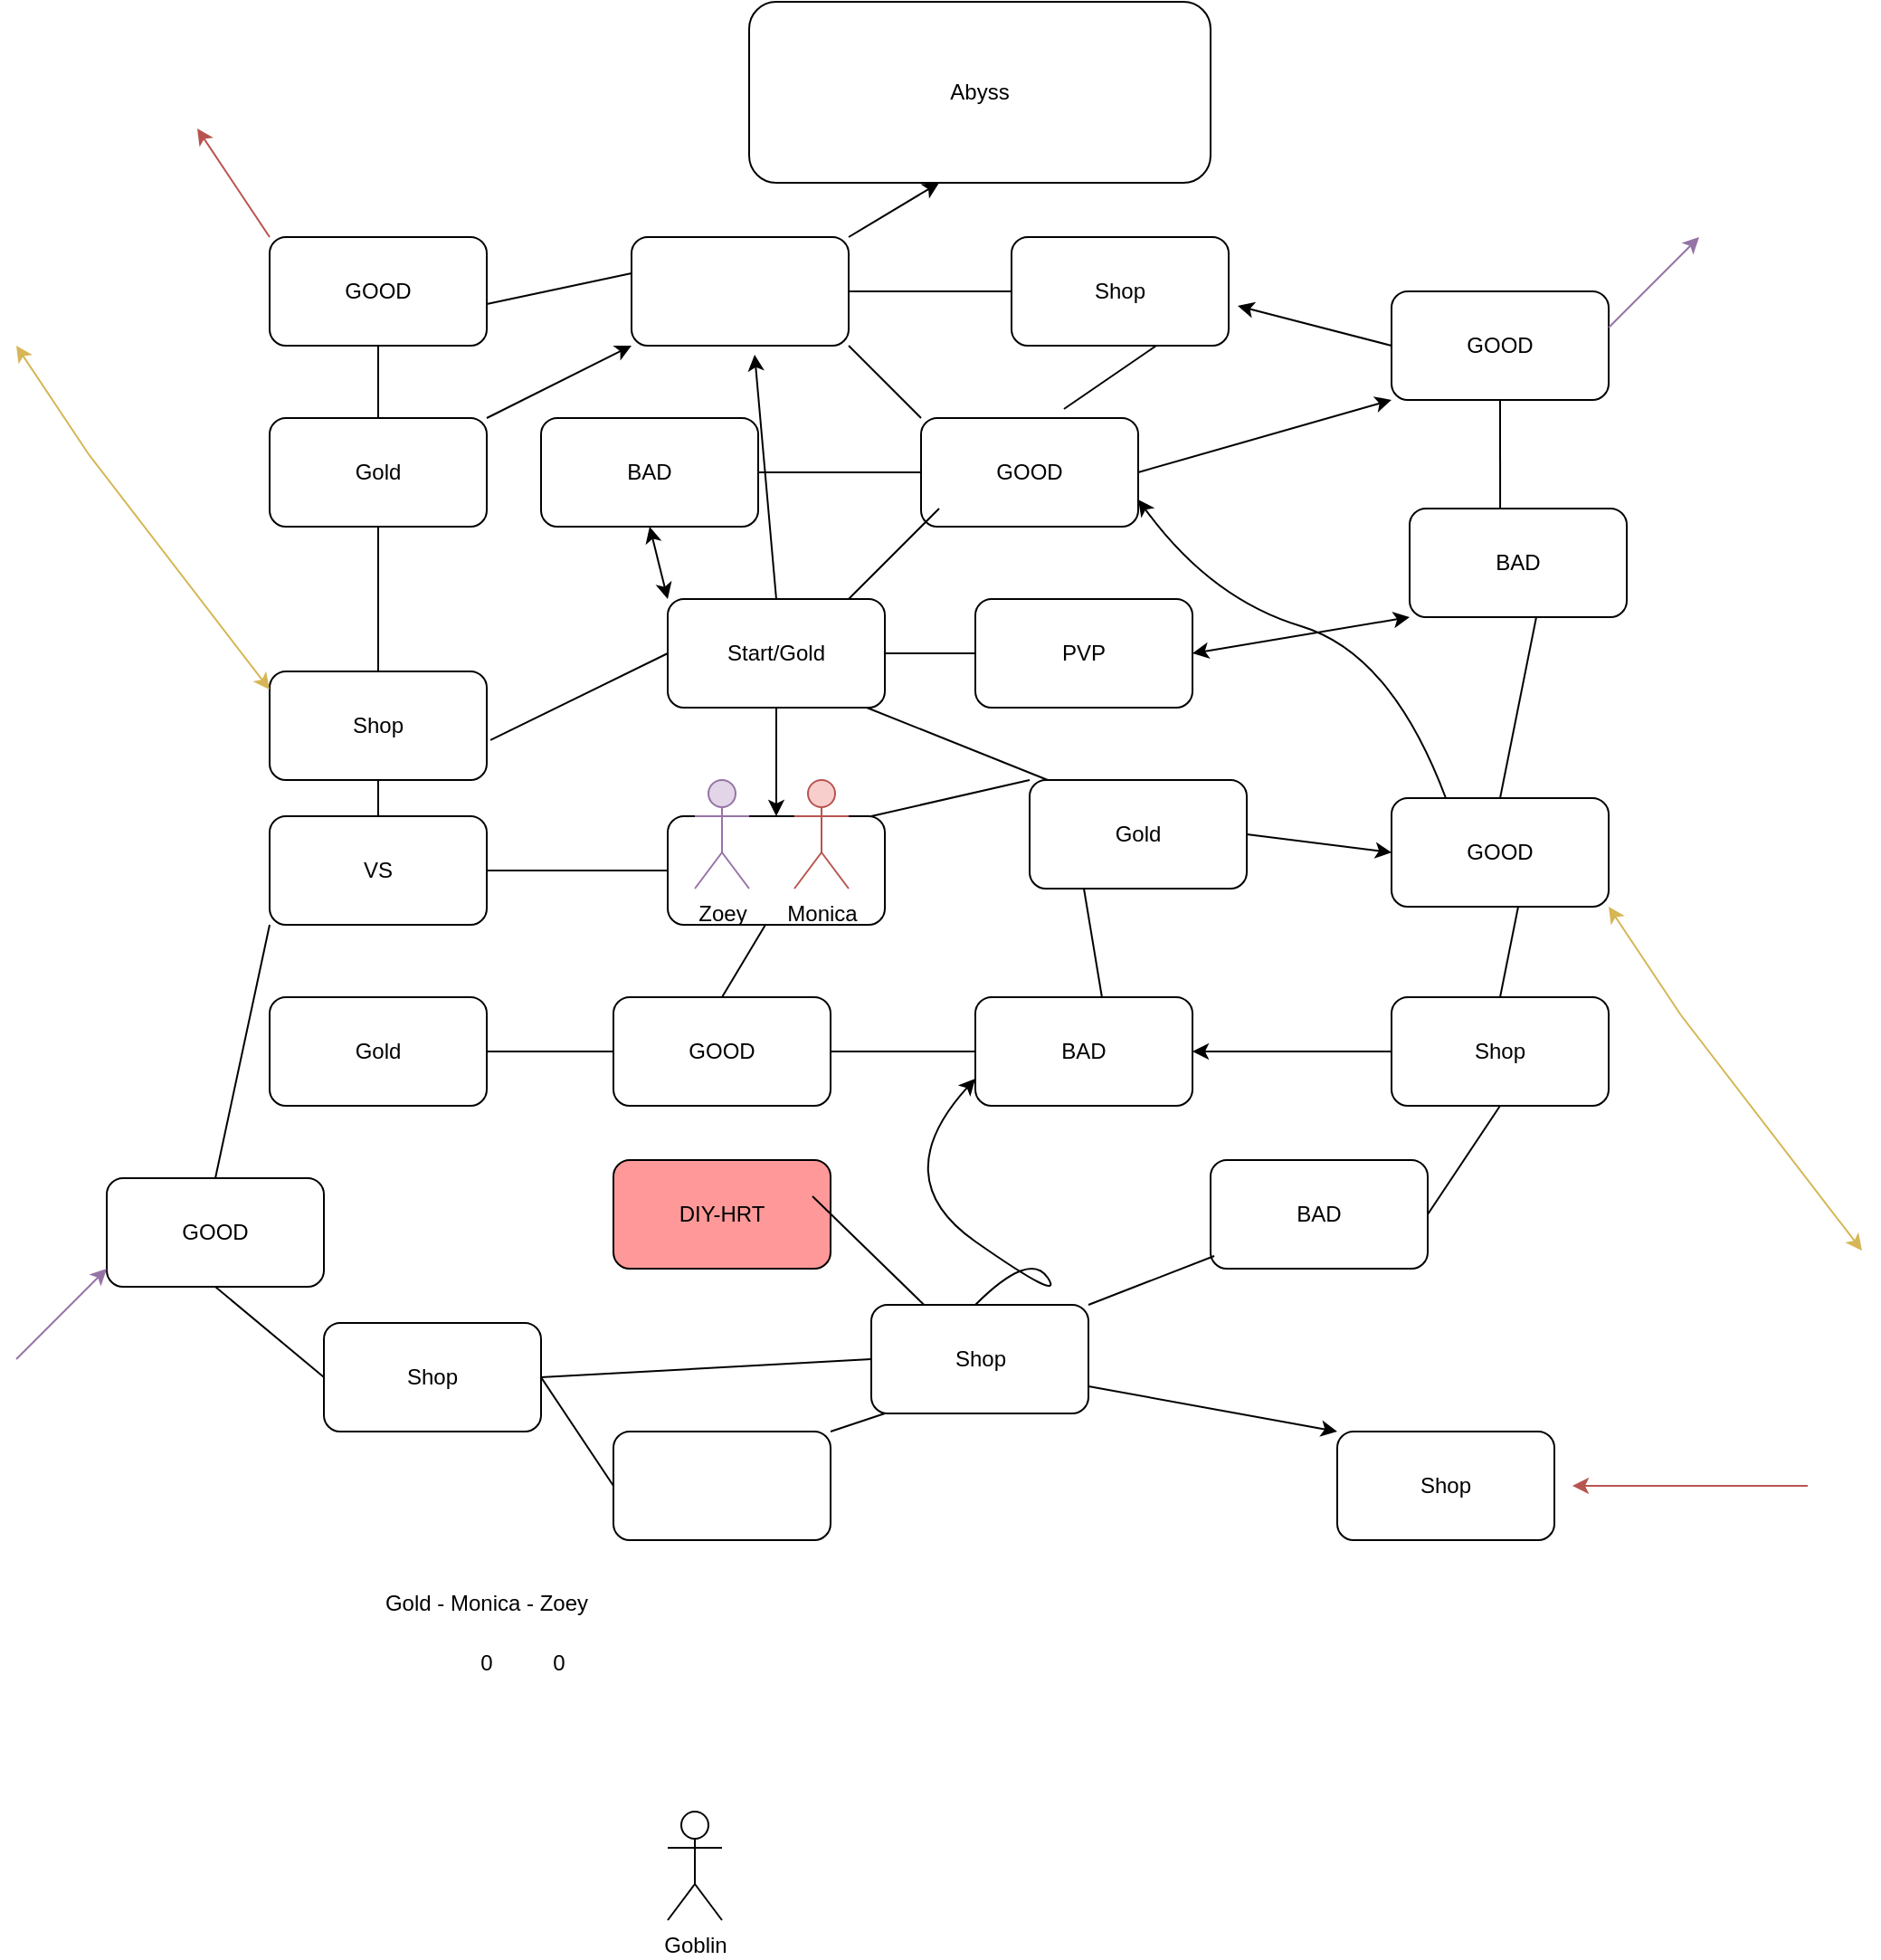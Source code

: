 <mxfile version="22.1.21" type="github">
  <diagram name="Page-1" id="-D232TfCvKW0tYnjkdYz">
    <mxGraphModel dx="1964" dy="727" grid="1" gridSize="10" guides="1" tooltips="1" connect="1" arrows="1" fold="1" page="1" pageScale="1" pageWidth="850" pageHeight="1100" math="0" shadow="0">
      <root>
        <mxCell id="0" />
        <mxCell id="1" parent="0" />
        <mxCell id="6bCcGAt8e8jWlPKwJJBg-1" value="Start/Gold" style="rounded=1;whiteSpace=wrap;html=1;" vertex="1" parent="1">
          <mxGeometry x="320" y="340" width="120" height="60" as="geometry" />
        </mxCell>
        <mxCell id="6bCcGAt8e8jWlPKwJJBg-2" value="GOOD" style="rounded=1;whiteSpace=wrap;html=1;" vertex="1" parent="1">
          <mxGeometry x="460" y="240" width="120" height="60" as="geometry" />
        </mxCell>
        <mxCell id="6bCcGAt8e8jWlPKwJJBg-3" value="BAD" style="rounded=1;whiteSpace=wrap;html=1;" vertex="1" parent="1">
          <mxGeometry x="250" y="240" width="120" height="60" as="geometry" />
        </mxCell>
        <mxCell id="6bCcGAt8e8jWlPKwJJBg-4" value="Shop" style="rounded=1;whiteSpace=wrap;html=1;" vertex="1" parent="1">
          <mxGeometry x="100" y="380" width="120" height="60" as="geometry" />
        </mxCell>
        <mxCell id="6bCcGAt8e8jWlPKwJJBg-5" value="PVP" style="rounded=1;whiteSpace=wrap;html=1;" vertex="1" parent="1">
          <mxGeometry x="490" y="340" width="120" height="60" as="geometry" />
        </mxCell>
        <mxCell id="6bCcGAt8e8jWlPKwJJBg-6" value="Gold" style="rounded=1;whiteSpace=wrap;html=1;" vertex="1" parent="1">
          <mxGeometry x="520" y="440" width="120" height="60" as="geometry" />
        </mxCell>
        <mxCell id="6bCcGAt8e8jWlPKwJJBg-7" value="" style="rounded=1;whiteSpace=wrap;html=1;" vertex="1" parent="1">
          <mxGeometry x="320" y="460" width="120" height="60" as="geometry" />
        </mxCell>
        <mxCell id="6bCcGAt8e8jWlPKwJJBg-8" value="GOOD" style="rounded=1;whiteSpace=wrap;html=1;" vertex="1" parent="1">
          <mxGeometry x="720" y="170" width="120" height="60" as="geometry" />
        </mxCell>
        <mxCell id="6bCcGAt8e8jWlPKwJJBg-9" value="BAD" style="rounded=1;whiteSpace=wrap;html=1;" vertex="1" parent="1">
          <mxGeometry x="730" y="290" width="120" height="60" as="geometry" />
        </mxCell>
        <mxCell id="6bCcGAt8e8jWlPKwJJBg-10" value="GOOD" style="rounded=1;whiteSpace=wrap;html=1;" vertex="1" parent="1">
          <mxGeometry x="720" y="450" width="120" height="60" as="geometry" />
        </mxCell>
        <mxCell id="6bCcGAt8e8jWlPKwJJBg-11" value="Shop" style="rounded=1;whiteSpace=wrap;html=1;" vertex="1" parent="1">
          <mxGeometry x="510" y="140" width="120" height="60" as="geometry" />
        </mxCell>
        <mxCell id="6bCcGAt8e8jWlPKwJJBg-12" value="" style="rounded=1;whiteSpace=wrap;html=1;" vertex="1" parent="1">
          <mxGeometry x="300" y="140" width="120" height="60" as="geometry" />
        </mxCell>
        <mxCell id="6bCcGAt8e8jWlPKwJJBg-13" value="GOOD" style="rounded=1;whiteSpace=wrap;html=1;" vertex="1" parent="1">
          <mxGeometry x="100" y="140" width="120" height="60" as="geometry" />
        </mxCell>
        <mxCell id="6bCcGAt8e8jWlPKwJJBg-14" value="Gold" style="rounded=1;whiteSpace=wrap;html=1;" vertex="1" parent="1">
          <mxGeometry x="100" y="240" width="120" height="60" as="geometry" />
        </mxCell>
        <mxCell id="6bCcGAt8e8jWlPKwJJBg-15" value="VS" style="rounded=1;whiteSpace=wrap;html=1;" vertex="1" parent="1">
          <mxGeometry x="100" y="460" width="120" height="60" as="geometry" />
        </mxCell>
        <mxCell id="6bCcGAt8e8jWlPKwJJBg-16" value="Gold" style="rounded=1;whiteSpace=wrap;html=1;" vertex="1" parent="1">
          <mxGeometry x="100" y="560" width="120" height="60" as="geometry" />
        </mxCell>
        <mxCell id="6bCcGAt8e8jWlPKwJJBg-17" value="GOOD" style="rounded=1;whiteSpace=wrap;html=1;" vertex="1" parent="1">
          <mxGeometry x="290" y="560" width="120" height="60" as="geometry" />
        </mxCell>
        <mxCell id="6bCcGAt8e8jWlPKwJJBg-18" value="BAD" style="rounded=1;whiteSpace=wrap;html=1;" vertex="1" parent="1">
          <mxGeometry x="490" y="560" width="120" height="60" as="geometry" />
        </mxCell>
        <mxCell id="6bCcGAt8e8jWlPKwJJBg-19" value="Shop" style="rounded=1;whiteSpace=wrap;html=1;" vertex="1" parent="1">
          <mxGeometry x="720" y="560" width="120" height="60" as="geometry" />
        </mxCell>
        <mxCell id="6bCcGAt8e8jWlPKwJJBg-20" value="Abyss" style="rounded=1;whiteSpace=wrap;html=1;" vertex="1" parent="1">
          <mxGeometry x="365" y="10" width="255" height="100" as="geometry" />
        </mxCell>
        <mxCell id="6bCcGAt8e8jWlPKwJJBg-21" value="DIY-HRT" style="rounded=1;whiteSpace=wrap;html=1;fillColor=#FF9999;" vertex="1" parent="1">
          <mxGeometry x="290" y="650" width="120" height="60" as="geometry" />
        </mxCell>
        <mxCell id="6bCcGAt8e8jWlPKwJJBg-22" value="Shop" style="rounded=1;whiteSpace=wrap;html=1;" vertex="1" parent="1">
          <mxGeometry x="432.5" y="730" width="120" height="60" as="geometry" />
        </mxCell>
        <mxCell id="6bCcGAt8e8jWlPKwJJBg-23" value="BAD" style="rounded=1;whiteSpace=wrap;html=1;" vertex="1" parent="1">
          <mxGeometry x="620" y="650" width="120" height="60" as="geometry" />
        </mxCell>
        <mxCell id="6bCcGAt8e8jWlPKwJJBg-24" value="Shop" style="rounded=1;whiteSpace=wrap;html=1;" vertex="1" parent="1">
          <mxGeometry x="130" y="740" width="120" height="60" as="geometry" />
        </mxCell>
        <mxCell id="6bCcGAt8e8jWlPKwJJBg-25" value="GOOD" style="rounded=1;whiteSpace=wrap;html=1;" vertex="1" parent="1">
          <mxGeometry x="10" y="660" width="120" height="60" as="geometry" />
        </mxCell>
        <mxCell id="6bCcGAt8e8jWlPKwJJBg-26" value="Shop" style="rounded=1;whiteSpace=wrap;html=1;" vertex="1" parent="1">
          <mxGeometry x="690" y="800" width="120" height="60" as="geometry" />
        </mxCell>
        <mxCell id="6bCcGAt8e8jWlPKwJJBg-27" value="" style="rounded=1;whiteSpace=wrap;html=1;" vertex="1" parent="1">
          <mxGeometry x="290" y="800" width="120" height="60" as="geometry" />
        </mxCell>
        <mxCell id="6bCcGAt8e8jWlPKwJJBg-28" value="" style="endArrow=none;html=1;rounded=0;" edge="1" parent="1" target="6bCcGAt8e8jWlPKwJJBg-22">
          <mxGeometry width="50" height="50" relative="1" as="geometry">
            <mxPoint x="400" y="670" as="sourcePoint" />
            <mxPoint x="430" y="730" as="targetPoint" />
          </mxGeometry>
        </mxCell>
        <mxCell id="6bCcGAt8e8jWlPKwJJBg-29" value="" style="endArrow=none;html=1;rounded=0;entryX=0;entryY=0;entryDx=0;entryDy=0;" edge="1" parent="1" target="6bCcGAt8e8jWlPKwJJBg-6">
          <mxGeometry width="50" height="50" relative="1" as="geometry">
            <mxPoint x="432.5" y="460" as="sourcePoint" />
            <mxPoint x="482.5" y="410" as="targetPoint" />
          </mxGeometry>
        </mxCell>
        <mxCell id="6bCcGAt8e8jWlPKwJJBg-30" value="" style="endArrow=none;html=1;rounded=0;" edge="1" parent="1">
          <mxGeometry width="50" height="50" relative="1" as="geometry">
            <mxPoint x="530" y="440" as="sourcePoint" />
            <mxPoint x="430" y="400" as="targetPoint" />
          </mxGeometry>
        </mxCell>
        <mxCell id="6bCcGAt8e8jWlPKwJJBg-31" value="" style="endArrow=classic;html=1;rounded=0;entryX=0.5;entryY=0;entryDx=0;entryDy=0;exitX=0.5;exitY=1;exitDx=0;exitDy=0;" edge="1" parent="1" source="6bCcGAt8e8jWlPKwJJBg-1" target="6bCcGAt8e8jWlPKwJJBg-7">
          <mxGeometry width="50" height="50" relative="1" as="geometry">
            <mxPoint x="340" y="450" as="sourcePoint" />
            <mxPoint x="390" y="400" as="targetPoint" />
          </mxGeometry>
        </mxCell>
        <mxCell id="6bCcGAt8e8jWlPKwJJBg-32" value="" style="endArrow=none;html=1;rounded=0;entryX=0;entryY=0.5;entryDx=0;entryDy=0;exitX=1;exitY=0.5;exitDx=0;exitDy=0;" edge="1" parent="1" source="6bCcGAt8e8jWlPKwJJBg-1" target="6bCcGAt8e8jWlPKwJJBg-5">
          <mxGeometry width="50" height="50" relative="1" as="geometry">
            <mxPoint x="430" y="390" as="sourcePoint" />
            <mxPoint x="480" y="340" as="targetPoint" />
          </mxGeometry>
        </mxCell>
        <mxCell id="6bCcGAt8e8jWlPKwJJBg-33" value="" style="endArrow=classic;html=1;rounded=0;entryX=0;entryY=0;entryDx=0;entryDy=0;exitX=1;exitY=0.75;exitDx=0;exitDy=0;" edge="1" parent="1" source="6bCcGAt8e8jWlPKwJJBg-22" target="6bCcGAt8e8jWlPKwJJBg-26">
          <mxGeometry width="50" height="50" relative="1" as="geometry">
            <mxPoint x="600" y="800" as="sourcePoint" />
            <mxPoint x="650" y="750" as="targetPoint" />
          </mxGeometry>
        </mxCell>
        <mxCell id="6bCcGAt8e8jWlPKwJJBg-34" value="" style="endArrow=none;html=1;rounded=0;entryX=0.5;entryY=1;entryDx=0;entryDy=0;exitX=0;exitY=0.5;exitDx=0;exitDy=0;" edge="1" parent="1" source="6bCcGAt8e8jWlPKwJJBg-24" target="6bCcGAt8e8jWlPKwJJBg-25">
          <mxGeometry width="50" height="50" relative="1" as="geometry">
            <mxPoint x="40" y="830" as="sourcePoint" />
            <mxPoint x="90" y="780" as="targetPoint" />
          </mxGeometry>
        </mxCell>
        <mxCell id="6bCcGAt8e8jWlPKwJJBg-35" value="" style="endArrow=none;html=1;rounded=0;entryX=0;entryY=1;entryDx=0;entryDy=0;exitX=0.5;exitY=0;exitDx=0;exitDy=0;" edge="1" parent="1" source="6bCcGAt8e8jWlPKwJJBg-25" target="6bCcGAt8e8jWlPKwJJBg-15">
          <mxGeometry width="50" height="50" relative="1" as="geometry">
            <mxPoint x="30" y="640" as="sourcePoint" />
            <mxPoint x="80" y="590" as="targetPoint" />
          </mxGeometry>
        </mxCell>
        <mxCell id="6bCcGAt8e8jWlPKwJJBg-36" value="" style="endArrow=none;html=1;rounded=0;entryX=0;entryY=0.5;entryDx=0;entryDy=0;exitX=1;exitY=0.5;exitDx=0;exitDy=0;" edge="1" parent="1" source="6bCcGAt8e8jWlPKwJJBg-16" target="6bCcGAt8e8jWlPKwJJBg-17">
          <mxGeometry width="50" height="50" relative="1" as="geometry">
            <mxPoint x="260" y="530" as="sourcePoint" />
            <mxPoint x="310" y="480" as="targetPoint" />
          </mxGeometry>
        </mxCell>
        <mxCell id="6bCcGAt8e8jWlPKwJJBg-37" value="" style="endArrow=none;html=1;rounded=0;entryX=0;entryY=0.5;entryDx=0;entryDy=0;exitX=1;exitY=0.5;exitDx=0;exitDy=0;" edge="1" parent="1" source="6bCcGAt8e8jWlPKwJJBg-15" target="6bCcGAt8e8jWlPKwJJBg-7">
          <mxGeometry width="50" height="50" relative="1" as="geometry">
            <mxPoint x="250" y="530" as="sourcePoint" />
            <mxPoint x="300" y="480" as="targetPoint" />
          </mxGeometry>
        </mxCell>
        <mxCell id="6bCcGAt8e8jWlPKwJJBg-38" value="" style="endArrow=none;html=1;rounded=0;entryX=0.45;entryY=1;entryDx=0;entryDy=0;entryPerimeter=0;exitX=0.5;exitY=0;exitDx=0;exitDy=0;" edge="1" parent="1" source="6bCcGAt8e8jWlPKwJJBg-17" target="6bCcGAt8e8jWlPKwJJBg-7">
          <mxGeometry width="50" height="50" relative="1" as="geometry">
            <mxPoint x="280" y="570" as="sourcePoint" />
            <mxPoint x="330" y="520" as="targetPoint" />
          </mxGeometry>
        </mxCell>
        <mxCell id="6bCcGAt8e8jWlPKwJJBg-39" value="" style="endArrow=none;html=1;rounded=0;entryX=0.5;entryY=1;entryDx=0;entryDy=0;exitX=1;exitY=0.5;exitDx=0;exitDy=0;" edge="1" parent="1" source="6bCcGAt8e8jWlPKwJJBg-23" target="6bCcGAt8e8jWlPKwJJBg-19">
          <mxGeometry width="50" height="50" relative="1" as="geometry">
            <mxPoint x="770" y="780" as="sourcePoint" />
            <mxPoint x="820" y="730" as="targetPoint" />
          </mxGeometry>
        </mxCell>
        <mxCell id="6bCcGAt8e8jWlPKwJJBg-40" value="" style="endArrow=none;html=1;rounded=0;entryX=0.017;entryY=0.883;entryDx=0;entryDy=0;entryPerimeter=0;exitX=1;exitY=0;exitDx=0;exitDy=0;" edge="1" parent="1" source="6bCcGAt8e8jWlPKwJJBg-22" target="6bCcGAt8e8jWlPKwJJBg-23">
          <mxGeometry width="50" height="50" relative="1" as="geometry">
            <mxPoint x="530" y="720" as="sourcePoint" />
            <mxPoint x="580" y="670" as="targetPoint" />
          </mxGeometry>
        </mxCell>
        <mxCell id="6bCcGAt8e8jWlPKwJJBg-41" value="" style="endArrow=classic;html=1;rounded=0;exitX=0;exitY=0.5;exitDx=0;exitDy=0;entryX=1;entryY=0.5;entryDx=0;entryDy=0;" edge="1" parent="1" source="6bCcGAt8e8jWlPKwJJBg-19" target="6bCcGAt8e8jWlPKwJJBg-18">
          <mxGeometry width="50" height="50" relative="1" as="geometry">
            <mxPoint x="630" y="580" as="sourcePoint" />
            <mxPoint x="650" y="550" as="targetPoint" />
            <Array as="points">
              <mxPoint x="660" y="590" />
            </Array>
          </mxGeometry>
        </mxCell>
        <mxCell id="6bCcGAt8e8jWlPKwJJBg-42" value="" style="endArrow=classic;startArrow=classic;html=1;rounded=0;entryX=0;entryY=1;entryDx=0;entryDy=0;exitX=1;exitY=0.5;exitDx=0;exitDy=0;" edge="1" parent="1" source="6bCcGAt8e8jWlPKwJJBg-5" target="6bCcGAt8e8jWlPKwJJBg-9">
          <mxGeometry width="50" height="50" relative="1" as="geometry">
            <mxPoint x="630" y="320" as="sourcePoint" />
            <mxPoint x="680" y="270" as="targetPoint" />
          </mxGeometry>
        </mxCell>
        <mxCell id="6bCcGAt8e8jWlPKwJJBg-43" value="" style="endArrow=classic;html=1;rounded=0;entryX=0;entryY=1;entryDx=0;entryDy=0;exitX=1;exitY=0.5;exitDx=0;exitDy=0;" edge="1" parent="1" source="6bCcGAt8e8jWlPKwJJBg-2" target="6bCcGAt8e8jWlPKwJJBg-8">
          <mxGeometry width="50" height="50" relative="1" as="geometry">
            <mxPoint x="630" y="280" as="sourcePoint" />
            <mxPoint x="680" y="230" as="targetPoint" />
          </mxGeometry>
        </mxCell>
        <mxCell id="6bCcGAt8e8jWlPKwJJBg-44" value="" style="endArrow=none;html=1;rounded=0;entryX=0.5;entryY=1;entryDx=0;entryDy=0;exitX=0.417;exitY=0;exitDx=0;exitDy=0;exitPerimeter=0;" edge="1" parent="1" source="6bCcGAt8e8jWlPKwJJBg-9" target="6bCcGAt8e8jWlPKwJJBg-8">
          <mxGeometry width="50" height="50" relative="1" as="geometry">
            <mxPoint x="650" y="330" as="sourcePoint" />
            <mxPoint x="700" y="280" as="targetPoint" />
          </mxGeometry>
        </mxCell>
        <mxCell id="6bCcGAt8e8jWlPKwJJBg-45" value="" style="endArrow=classic;html=1;rounded=0;entryX=0.567;entryY=1.083;entryDx=0;entryDy=0;entryPerimeter=0;exitX=0.5;exitY=0;exitDx=0;exitDy=0;" edge="1" parent="1" source="6bCcGAt8e8jWlPKwJJBg-1" target="6bCcGAt8e8jWlPKwJJBg-12">
          <mxGeometry width="50" height="50" relative="1" as="geometry">
            <mxPoint x="390" y="310" as="sourcePoint" />
            <mxPoint x="440" y="260" as="targetPoint" />
          </mxGeometry>
        </mxCell>
        <mxCell id="6bCcGAt8e8jWlPKwJJBg-46" value="" style="endArrow=none;html=1;rounded=0;entryX=0;entryY=0.5;entryDx=0;entryDy=0;exitX=1;exitY=0.5;exitDx=0;exitDy=0;" edge="1" parent="1" source="6bCcGAt8e8jWlPKwJJBg-3" target="6bCcGAt8e8jWlPKwJJBg-2">
          <mxGeometry width="50" height="50" relative="1" as="geometry">
            <mxPoint x="380" y="300" as="sourcePoint" />
            <mxPoint x="430" y="250" as="targetPoint" />
          </mxGeometry>
        </mxCell>
        <mxCell id="6bCcGAt8e8jWlPKwJJBg-47" value="" style="endArrow=classic;startArrow=classic;html=1;rounded=0;entryX=0.5;entryY=1;entryDx=0;entryDy=0;exitX=0;exitY=0;exitDx=0;exitDy=0;" edge="1" parent="1" source="6bCcGAt8e8jWlPKwJJBg-1" target="6bCcGAt8e8jWlPKwJJBg-3">
          <mxGeometry width="50" height="50" relative="1" as="geometry">
            <mxPoint x="220" y="370" as="sourcePoint" />
            <mxPoint x="270" y="320" as="targetPoint" />
          </mxGeometry>
        </mxCell>
        <mxCell id="6bCcGAt8e8jWlPKwJJBg-48" value="" style="endArrow=none;html=1;rounded=0;" edge="1" parent="1">
          <mxGeometry width="50" height="50" relative="1" as="geometry">
            <mxPoint x="420" y="340" as="sourcePoint" />
            <mxPoint x="470" y="290" as="targetPoint" />
          </mxGeometry>
        </mxCell>
        <mxCell id="6bCcGAt8e8jWlPKwJJBg-49" value="" style="endArrow=none;html=1;rounded=0;entryX=0.25;entryY=1;entryDx=0;entryDy=0;exitX=0.583;exitY=0;exitDx=0;exitDy=0;exitPerimeter=0;" edge="1" parent="1" source="6bCcGAt8e8jWlPKwJJBg-18" target="6bCcGAt8e8jWlPKwJJBg-6">
          <mxGeometry width="50" height="50" relative="1" as="geometry">
            <mxPoint x="450" y="570" as="sourcePoint" />
            <mxPoint x="500" y="520" as="targetPoint" />
          </mxGeometry>
        </mxCell>
        <mxCell id="6bCcGAt8e8jWlPKwJJBg-50" value="" style="endArrow=classic;html=1;rounded=0;entryX=0;entryY=0.5;entryDx=0;entryDy=0;exitX=1;exitY=0.5;exitDx=0;exitDy=0;" edge="1" parent="1" source="6bCcGAt8e8jWlPKwJJBg-6" target="6bCcGAt8e8jWlPKwJJBg-10">
          <mxGeometry width="50" height="50" relative="1" as="geometry">
            <mxPoint x="670" y="490" as="sourcePoint" />
            <mxPoint x="720" y="440" as="targetPoint" />
          </mxGeometry>
        </mxCell>
        <mxCell id="6bCcGAt8e8jWlPKwJJBg-51" value="" style="endArrow=none;html=1;rounded=0;exitX=0.5;exitY=0;exitDx=0;exitDy=0;" edge="1" parent="1" source="6bCcGAt8e8jWlPKwJJBg-10">
          <mxGeometry width="50" height="50" relative="1" as="geometry">
            <mxPoint x="750" y="400" as="sourcePoint" />
            <mxPoint x="800" y="350" as="targetPoint" />
          </mxGeometry>
        </mxCell>
        <mxCell id="6bCcGAt8e8jWlPKwJJBg-52" value="" style="endArrow=none;html=1;rounded=0;exitX=0.5;exitY=0;exitDx=0;exitDy=0;" edge="1" parent="1" source="6bCcGAt8e8jWlPKwJJBg-19">
          <mxGeometry width="50" height="50" relative="1" as="geometry">
            <mxPoint x="740" y="560" as="sourcePoint" />
            <mxPoint x="790" y="510" as="targetPoint" />
          </mxGeometry>
        </mxCell>
        <mxCell id="6bCcGAt8e8jWlPKwJJBg-53" value="" style="endArrow=none;html=1;rounded=0;entryX=0;entryY=0.5;entryDx=0;entryDy=0;exitX=1;exitY=0.5;exitDx=0;exitDy=0;" edge="1" parent="1" source="6bCcGAt8e8jWlPKwJJBg-24" target="6bCcGAt8e8jWlPKwJJBg-27">
          <mxGeometry width="50" height="50" relative="1" as="geometry">
            <mxPoint x="260" y="820" as="sourcePoint" />
            <mxPoint x="310" y="770" as="targetPoint" />
          </mxGeometry>
        </mxCell>
        <mxCell id="6bCcGAt8e8jWlPKwJJBg-54" value="" style="endArrow=none;html=1;rounded=0;entryX=0;entryY=0.5;entryDx=0;entryDy=0;exitX=1;exitY=0.5;exitDx=0;exitDy=0;" edge="1" parent="1" source="6bCcGAt8e8jWlPKwJJBg-24" target="6bCcGAt8e8jWlPKwJJBg-22">
          <mxGeometry width="50" height="50" relative="1" as="geometry">
            <mxPoint x="350" y="810" as="sourcePoint" />
            <mxPoint x="400" y="760" as="targetPoint" />
          </mxGeometry>
        </mxCell>
        <mxCell id="6bCcGAt8e8jWlPKwJJBg-55" value="" style="endArrow=none;html=1;rounded=0;exitX=1;exitY=0;exitDx=0;exitDy=0;" edge="1" parent="1" source="6bCcGAt8e8jWlPKwJJBg-27">
          <mxGeometry width="50" height="50" relative="1" as="geometry">
            <mxPoint x="390" y="840" as="sourcePoint" />
            <mxPoint x="440" y="790" as="targetPoint" />
          </mxGeometry>
        </mxCell>
        <mxCell id="6bCcGAt8e8jWlPKwJJBg-56" value="" style="endArrow=none;html=1;rounded=0;exitX=1.017;exitY=0.633;exitDx=0;exitDy=0;exitPerimeter=0;" edge="1" parent="1" source="6bCcGAt8e8jWlPKwJJBg-4">
          <mxGeometry width="50" height="50" relative="1" as="geometry">
            <mxPoint x="270" y="420" as="sourcePoint" />
            <mxPoint x="320" y="370" as="targetPoint" />
          </mxGeometry>
        </mxCell>
        <mxCell id="6bCcGAt8e8jWlPKwJJBg-57" value="" style="endArrow=none;html=1;rounded=0;exitX=0.5;exitY=0;exitDx=0;exitDy=0;" edge="1" parent="1" source="6bCcGAt8e8jWlPKwJJBg-15">
          <mxGeometry width="50" height="50" relative="1" as="geometry">
            <mxPoint x="110" y="490" as="sourcePoint" />
            <mxPoint x="160" y="440" as="targetPoint" />
          </mxGeometry>
        </mxCell>
        <mxCell id="6bCcGAt8e8jWlPKwJJBg-58" value="" style="endArrow=none;html=1;rounded=0;exitX=0.5;exitY=0;exitDx=0;exitDy=0;" edge="1" parent="1" source="6bCcGAt8e8jWlPKwJJBg-4">
          <mxGeometry width="50" height="50" relative="1" as="geometry">
            <mxPoint x="110" y="350" as="sourcePoint" />
            <mxPoint x="160" y="300" as="targetPoint" />
          </mxGeometry>
        </mxCell>
        <mxCell id="6bCcGAt8e8jWlPKwJJBg-59" value="" style="endArrow=classic;html=1;rounded=0;exitX=1;exitY=0;exitDx=0;exitDy=0;" edge="1" parent="1" source="6bCcGAt8e8jWlPKwJJBg-14">
          <mxGeometry width="50" height="50" relative="1" as="geometry">
            <mxPoint x="250" y="250" as="sourcePoint" />
            <mxPoint x="300" y="200" as="targetPoint" />
          </mxGeometry>
        </mxCell>
        <mxCell id="6bCcGAt8e8jWlPKwJJBg-60" value="" style="endArrow=classic;html=1;rounded=0;exitX=1;exitY=0;exitDx=0;exitDy=0;" edge="1" parent="1" source="6bCcGAt8e8jWlPKwJJBg-12">
          <mxGeometry width="50" height="50" relative="1" as="geometry">
            <mxPoint x="420" y="160" as="sourcePoint" />
            <mxPoint x="470" y="110" as="targetPoint" />
          </mxGeometry>
        </mxCell>
        <mxCell id="6bCcGAt8e8jWlPKwJJBg-61" value="" style="endArrow=none;html=1;rounded=0;exitX=1;exitY=0.617;exitDx=0;exitDy=0;exitPerimeter=0;" edge="1" parent="1" source="6bCcGAt8e8jWlPKwJJBg-13">
          <mxGeometry width="50" height="50" relative="1" as="geometry">
            <mxPoint x="250" y="210" as="sourcePoint" />
            <mxPoint x="300" y="160" as="targetPoint" />
          </mxGeometry>
        </mxCell>
        <mxCell id="6bCcGAt8e8jWlPKwJJBg-62" value="" style="endArrow=none;html=1;rounded=0;entryX=0.5;entryY=1;entryDx=0;entryDy=0;exitX=0.5;exitY=0;exitDx=0;exitDy=0;" edge="1" parent="1" source="6bCcGAt8e8jWlPKwJJBg-14" target="6bCcGAt8e8jWlPKwJJBg-13">
          <mxGeometry width="50" height="50" relative="1" as="geometry">
            <mxPoint x="-10" y="290" as="sourcePoint" />
            <mxPoint x="40" y="240" as="targetPoint" />
          </mxGeometry>
        </mxCell>
        <mxCell id="6bCcGAt8e8jWlPKwJJBg-63" value="" style="endArrow=none;html=1;rounded=0;entryX=0;entryY=0.5;entryDx=0;entryDy=0;exitX=1;exitY=0.5;exitDx=0;exitDy=0;" edge="1" parent="1" source="6bCcGAt8e8jWlPKwJJBg-12" target="6bCcGAt8e8jWlPKwJJBg-11">
          <mxGeometry width="50" height="50" relative="1" as="geometry">
            <mxPoint x="440" y="230" as="sourcePoint" />
            <mxPoint x="490" y="180" as="targetPoint" />
          </mxGeometry>
        </mxCell>
        <mxCell id="6bCcGAt8e8jWlPKwJJBg-64" value="" style="endArrow=none;html=1;rounded=0;entryX=1;entryY=1;entryDx=0;entryDy=0;" edge="1" parent="1" target="6bCcGAt8e8jWlPKwJJBg-12">
          <mxGeometry width="50" height="50" relative="1" as="geometry">
            <mxPoint x="460" y="240" as="sourcePoint" />
            <mxPoint x="510" y="190" as="targetPoint" />
          </mxGeometry>
        </mxCell>
        <mxCell id="6bCcGAt8e8jWlPKwJJBg-65" value="" style="endArrow=classic;html=1;rounded=0;entryX=1.042;entryY=0.633;entryDx=0;entryDy=0;entryPerimeter=0;exitX=0;exitY=0.5;exitDx=0;exitDy=0;" edge="1" parent="1" source="6bCcGAt8e8jWlPKwJJBg-8" target="6bCcGAt8e8jWlPKwJJBg-11">
          <mxGeometry width="50" height="50" relative="1" as="geometry">
            <mxPoint x="660" y="210" as="sourcePoint" />
            <mxPoint x="710" y="160" as="targetPoint" />
          </mxGeometry>
        </mxCell>
        <mxCell id="6bCcGAt8e8jWlPKwJJBg-66" value="" style="endArrow=none;html=1;rounded=0;exitX=0.658;exitY=-0.083;exitDx=0;exitDy=0;exitPerimeter=0;" edge="1" parent="1" source="6bCcGAt8e8jWlPKwJJBg-2">
          <mxGeometry width="50" height="50" relative="1" as="geometry">
            <mxPoint x="540" y="250" as="sourcePoint" />
            <mxPoint x="590" y="200" as="targetPoint" />
          </mxGeometry>
        </mxCell>
        <mxCell id="6bCcGAt8e8jWlPKwJJBg-68" value="" style="curved=1;endArrow=classic;html=1;rounded=0;entryX=0;entryY=0.75;entryDx=0;entryDy=0;" edge="1" parent="1" target="6bCcGAt8e8jWlPKwJJBg-18">
          <mxGeometry width="50" height="50" relative="1" as="geometry">
            <mxPoint x="490" y="730" as="sourcePoint" />
            <mxPoint x="540" y="680" as="targetPoint" />
            <Array as="points">
              <mxPoint x="520" y="700" />
              <mxPoint x="540" y="730" />
              <mxPoint x="440" y="660" />
            </Array>
          </mxGeometry>
        </mxCell>
        <mxCell id="6bCcGAt8e8jWlPKwJJBg-69" value="" style="endArrow=none;html=1;rounded=0;entryX=0;entryY=0.5;entryDx=0;entryDy=0;exitX=1;exitY=0.5;exitDx=0;exitDy=0;" edge="1" parent="1" source="6bCcGAt8e8jWlPKwJJBg-17" target="6bCcGAt8e8jWlPKwJJBg-18">
          <mxGeometry width="50" height="50" relative="1" as="geometry">
            <mxPoint x="400" y="630" as="sourcePoint" />
            <mxPoint x="450" y="580" as="targetPoint" />
          </mxGeometry>
        </mxCell>
        <mxCell id="6bCcGAt8e8jWlPKwJJBg-70" value="" style="curved=1;endArrow=classic;html=1;rounded=0;exitX=0.25;exitY=0;exitDx=0;exitDy=0;entryX=1;entryY=0.75;entryDx=0;entryDy=0;" edge="1" parent="1" source="6bCcGAt8e8jWlPKwJJBg-10" target="6bCcGAt8e8jWlPKwJJBg-2">
          <mxGeometry width="50" height="50" relative="1" as="geometry">
            <mxPoint x="630" y="390" as="sourcePoint" />
            <mxPoint x="680" y="340" as="targetPoint" />
            <Array as="points">
              <mxPoint x="720" y="370" />
              <mxPoint x="620" y="340" />
            </Array>
          </mxGeometry>
        </mxCell>
        <mxCell id="6bCcGAt8e8jWlPKwJJBg-71" value="" style="endArrow=classic;html=1;rounded=0;fillColor=#f8cecc;strokeColor=#b85450;" edge="1" parent="1">
          <mxGeometry width="50" height="50" relative="1" as="geometry">
            <mxPoint x="950" y="830" as="sourcePoint" />
            <mxPoint x="820" y="830" as="targetPoint" />
          </mxGeometry>
        </mxCell>
        <mxCell id="6bCcGAt8e8jWlPKwJJBg-72" value="" style="endArrow=classic;html=1;rounded=0;exitX=0;exitY=0;exitDx=0;exitDy=0;fillColor=#f8cecc;strokeColor=#b85450;" edge="1" parent="1" source="6bCcGAt8e8jWlPKwJJBg-13">
          <mxGeometry width="50" height="50" relative="1" as="geometry">
            <mxPoint x="10" y="130" as="sourcePoint" />
            <mxPoint x="60" y="80" as="targetPoint" />
          </mxGeometry>
        </mxCell>
        <mxCell id="6bCcGAt8e8jWlPKwJJBg-73" value="" style="endArrow=classic;startArrow=classic;html=1;rounded=0;exitX=1;exitY=1;exitDx=0;exitDy=0;fillColor=#fff2cc;strokeColor=#d6b656;" edge="1" parent="1" source="6bCcGAt8e8jWlPKwJJBg-10">
          <mxGeometry width="50" height="50" relative="1" as="geometry">
            <mxPoint x="870" y="720" as="sourcePoint" />
            <mxPoint x="980" y="700" as="targetPoint" />
            <Array as="points">
              <mxPoint x="880" y="570" />
            </Array>
          </mxGeometry>
        </mxCell>
        <mxCell id="6bCcGAt8e8jWlPKwJJBg-74" value="" style="endArrow=classic;startArrow=classic;html=1;rounded=0;exitX=1;exitY=1;exitDx=0;exitDy=0;fillColor=#fff2cc;strokeColor=#d6b656;" edge="1" parent="1">
          <mxGeometry width="50" height="50" relative="1" as="geometry">
            <mxPoint x="-40" y="200" as="sourcePoint" />
            <mxPoint x="100" y="390" as="targetPoint" />
            <Array as="points">
              <mxPoint y="260" />
            </Array>
          </mxGeometry>
        </mxCell>
        <mxCell id="6bCcGAt8e8jWlPKwJJBg-75" value="" style="endArrow=classic;html=1;rounded=0;fillColor=#e1d5e7;strokeColor=#9673a6;" edge="1" parent="1">
          <mxGeometry width="50" height="50" relative="1" as="geometry">
            <mxPoint x="840" y="190" as="sourcePoint" />
            <mxPoint x="890" y="140" as="targetPoint" />
          </mxGeometry>
        </mxCell>
        <mxCell id="6bCcGAt8e8jWlPKwJJBg-76" value="" style="endArrow=classic;html=1;rounded=0;fillColor=#e1d5e7;strokeColor=#9673a6;" edge="1" parent="1">
          <mxGeometry width="50" height="50" relative="1" as="geometry">
            <mxPoint x="-40" y="760" as="sourcePoint" />
            <mxPoint x="10" y="710" as="targetPoint" />
          </mxGeometry>
        </mxCell>
        <mxCell id="6bCcGAt8e8jWlPKwJJBg-77" value="Zoey" style="shape=umlActor;verticalLabelPosition=bottom;verticalAlign=top;html=1;outlineConnect=0;fillColor=#e1d5e7;strokeColor=#9673a6;" vertex="1" parent="1">
          <mxGeometry x="335" y="440" width="30" height="60" as="geometry" />
        </mxCell>
        <mxCell id="6bCcGAt8e8jWlPKwJJBg-78" value="Monica" style="shape=umlActor;verticalLabelPosition=bottom;verticalAlign=top;html=1;outlineConnect=0;fillColor=#f8cecc;strokeColor=#b85450;" vertex="1" parent="1">
          <mxGeometry x="390" y="440" width="30" height="60" as="geometry" />
        </mxCell>
        <mxCell id="6bCcGAt8e8jWlPKwJJBg-79" value="Goblin" style="shape=umlActor;verticalLabelPosition=bottom;verticalAlign=top;html=1;outlineConnect=0;" vertex="1" parent="1">
          <mxGeometry x="320" y="1010" width="30" height="60" as="geometry" />
        </mxCell>
        <mxCell id="6bCcGAt8e8jWlPKwJJBg-81" value="Gold - Monica - Zoey" style="text;html=1;strokeColor=none;fillColor=none;align=center;verticalAlign=middle;whiteSpace=wrap;rounded=0;" vertex="1" parent="1">
          <mxGeometry x="85" y="880" width="270" height="30" as="geometry" />
        </mxCell>
        <mxCell id="6bCcGAt8e8jWlPKwJJBg-82" value="0" style="text;html=1;strokeColor=none;fillColor=none;align=center;verticalAlign=middle;whiteSpace=wrap;rounded=0;" vertex="1" parent="1">
          <mxGeometry x="190" y="913" width="60" height="30" as="geometry" />
        </mxCell>
        <mxCell id="6bCcGAt8e8jWlPKwJJBg-83" value="0" style="text;html=1;strokeColor=none;fillColor=none;align=center;verticalAlign=middle;whiteSpace=wrap;rounded=0;" vertex="1" parent="1">
          <mxGeometry x="230" y="913" width="60" height="30" as="geometry" />
        </mxCell>
      </root>
    </mxGraphModel>
  </diagram>
</mxfile>
